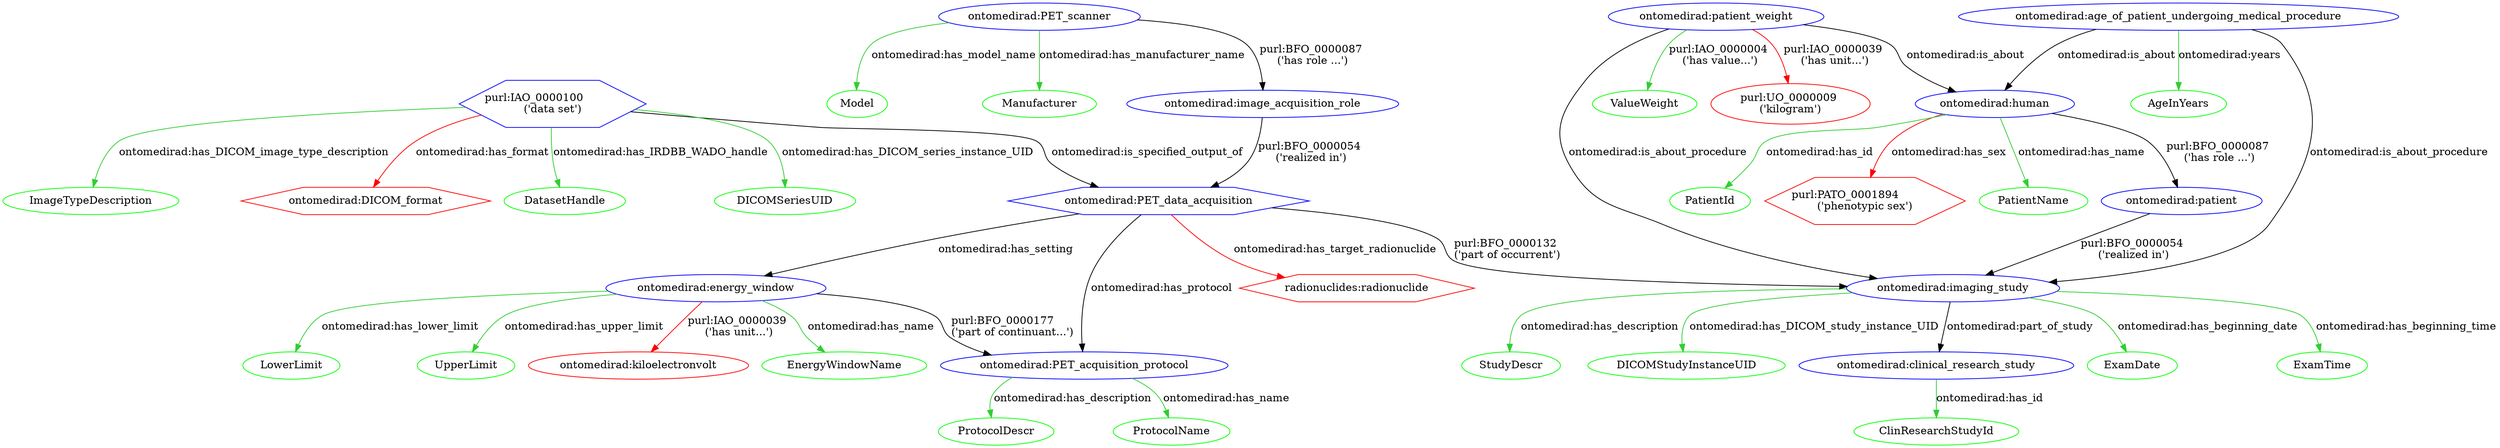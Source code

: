 digraph G {
// DEFINITION of NODES
	RolePat [label="ontomedirad:patient"] [color = "blue"];
	Exam [label="ontomedirad:imaging_study"] [color = "blue"];
	Human [label="ontomedirad:human"] [color = "blue"];
	PETAcq [label="ontomedirad:PET_data_acquisition"] [color = "blue"][shape = hexagon];
	Dataset [label="purl:IAO_0000100 \l('data set')"] [color = "blue"][shape = hexagon];
	ImageTypeDescription [color = "green"];
	ExamDate [color = "green"];
	ExamTime [color = "green"];
	StudyDescr [color = "green"];
	DICOMStudyInstanceUID [color = "green"];
	PatientSex [label="purl:PATO_0001894 \l('phenotypic sex')"] [color = "red"][shape = hexagon];
	PatientName [color = "green"];
	PatientId [color = "green"];
	PatientAge  [label="ontomedirad:age_of_patient_undergoing_medical_procedure"] [color = "blue"];
	AgeInYears [color = "green"];
	PatientWeight  [label="ontomedirad:patient_weight"] [color = "blue"];
	ValueWeight [color = "green"];
	UnitWeight [label="purl:UO_0000009 \l('kilogram')"] [color = "red"];
	Protocol [label="ontomedirad:PET_acquisition_protocol"] [color = "blue"];
	RadioNucl [label="radionuclides:radionuclide"] [color = "red"][shape = hexagon];
	EnergyWindow [label="ontomedirad:energy_window"] [color = "blue"];
	EnergyWindowName [color = "green"];
	LowerLimit [color = "green"];
	UpperLimit [color = "green"];
	UnitEnergyWindow [label="ontomedirad:kiloelectronvolt"][color = "red"];
	ImageFormat [label="ontomedirad:DICOM_format"] [color = "red"] [shape = hexagon];
	DatasetHandle [color = "green"];
	DICOMSeriesUID [color = "green"];
	Scanner [label="ontomedirad:PET_scanner"] [color = "blue"];
	AcqRole [label="ontomedirad:image_acquisition_role"] [color = "blue"];
	Manufacturer [color = "green"];
	Model [color = "green"];
	ClinResearchStudy [label="ontomedirad:clinical_research_study"] [color = "blue"];
	ClinResearchStudyId [color = "green"];
	ProtocolName [color = "green"];
	ProtocolDescr [color = "green"];

// DEFINITION of EDGES
	RolePat -> Exam [label="purl:BFO_0000054 \l('realized in')"];
	Human -> RolePat [label="purl:BFO_0000087 \l('has role ...')"];
	PETAcq -> Exam [label="purl:BFO_0000132 \l('part of occurrent')"];
	Protocol -> ProtocolName [label="ontomedirad:has_name"] [color="limegreen"];
	Protocol -> ProtocolDescr [label="ontomedirad:has_description"] [color="limegreen"];
	Dataset -> PETAcq [label="ontomedirad:is_specified_output_of"];
	Dataset -> ImageTypeDescription [label="ontomedirad:has_DICOM_image_type_description"] [color="limegreen"];
	Exam -> ExamDate [label="ontomedirad:has_beginning_date"] [color="limegreen"];
	Exam -> ExamTime [label="ontomedirad:has_beginning_time"] [color="limegreen"];
	Exam -> StudyDescr [label="ontomedirad:has_description"] [color="limegreen"];
	Exam -> DICOMStudyInstanceUID [label="ontomedirad:has_DICOM_study_instance_UID"] [color="limegreen"];
	Exam -> ClinResearchStudy [label="ontomedirad:part_of_study"];
	Human -> PatientSex [label="ontomedirad:has_sex"] [color="red"];
	Human -> PatientName [label="ontomedirad:has_name"] [color="limegreen"];
	Human -> PatientId [label="ontomedirad:has_id"] [color="limegreen"];
	PatientAge -> Exam [label="ontomedirad:is_about_procedure"];
	PatientAge -> Human [label="ontomedirad:is_about"];
	PatientAge -> AgeInYears [label="ontomedirad:years"] [color="limegreen"];
	PatientWeight -> Exam [label="ontomedirad:is_about_procedure"];
	PatientWeight -> Human [label="ontomedirad:is_about"];
	PatientWeight -> ValueWeight [label="purl:IAO_0000004 \l('has value...')"] [color="limegreen"];
	PatientWeight -> UnitWeight [label="purl:IAO_0000039 \l('has unit...')"] [color="red"];
	PETAcq -> RadioNucl [label="ontomedirad:has_target_radionuclide"] [color="red"];
        PETAcq -> Protocol [label="ontomedirad:has_protocol"];
	EnergyWindow -> Protocol [label="purl:BFO_0000177 \l('part of continuant...')"];
	PETAcq -> EnergyWindow [label="ontomedirad:has_setting"];
	EnergyWindow -> EnergyWindowName [label="ontomedirad:has_name"][color="limegreen"];
	EnergyWindow -> LowerLimit [label="ontomedirad:has_lower_limit"] [color="limegreen"];
	EnergyWindow -> UpperLimit [label="ontomedirad:has_upper_limit"] [color="limegreen"];
	EnergyWindow -> UnitEnergyWindow [label="purl:IAO_0000039 \l('has unit...')"] [color="red"];
	Dataset -> DatasetHandle [label="ontomedirad:has_IRDBB_WADO_handle"] [color="limegreen"];
	Dataset -> DICOMSeriesUID [label="ontomedirad:has_DICOM_series_instance_UID"] [color="limegreen"];
	Dataset -> ImageFormat [label="ontomedirad:has_format"] [color="red"];
	Scanner -> AcqRole [label="purl:BFO_0000087 \l('has role ...')"];
	AcqRole -> PETAcq [label="purl:BFO_0000054 \l('realized in')"];
	Scanner -> Manufacturer [label="ontomedirad:has_manufacturer_name"] [color="limegreen"];
	Scanner -> Model [label="ontomedirad:has_model_name"] [color="limegreen"];
	ClinResearchStudy -> ClinResearchStudyId  [label="ontomedirad:has_id"][color="limegreen"];

}
